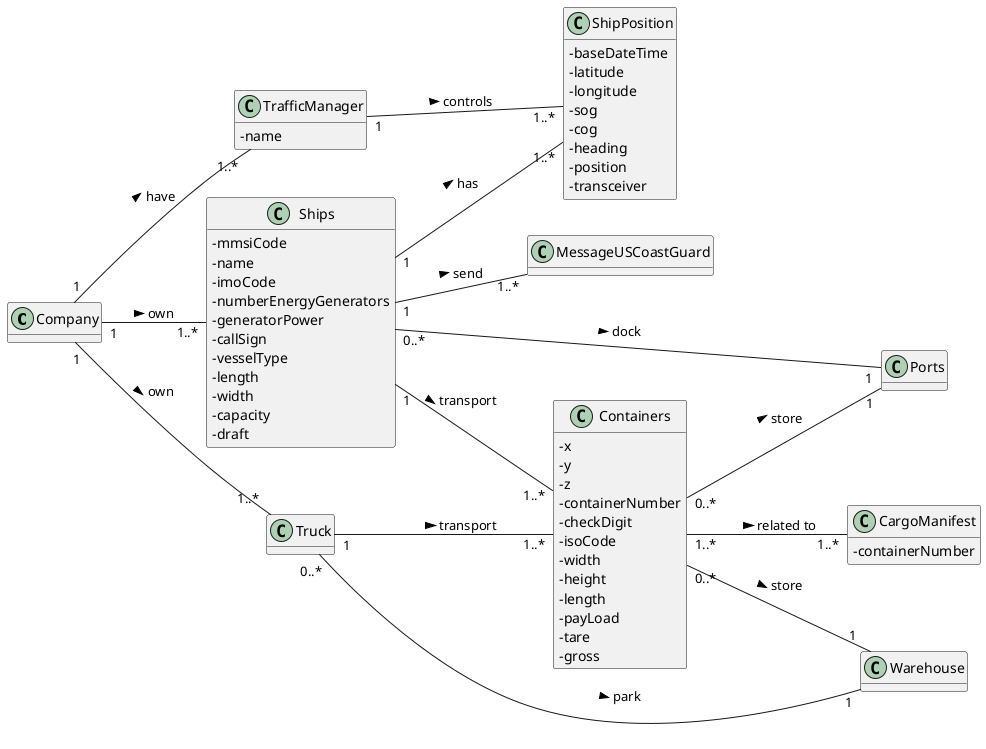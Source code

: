@startuml
'https://plantuml.com/class-diagram

hide methods
left to right direction
skinparam classAttributeIconSize 0

class Company {

}

class TrafficManager {
-name
}

class Containers {
-x
-y
-z
-containerNumber
-checkDigit
-isoCode
-width
-height
-length
-payLoad
-tare
-gross
}

class CargoManifest {
-containerNumber
}

class Ships {
-mmsiCode
-name
-imoCode
-numberEnergyGenerators
-generatorPower
-callSign
-vesselType
-length
-width
-capacity
-draft
}

class Ports {

}

class MessageUSCoastGuard {

}

class Truck {

}

class Warehouse {

}

class ShipPosition {
-baseDateTime
-latitude
-longitude
-sog
-cog
-heading
-position
-transceiver
}

Company "1"--"1..*" Ships: own >
Company "1"--"1..*" TrafficManager: have >
Company "1"--"1..*" Truck: own >

Containers "1..*"--"1..*" CargoManifest: related to >
Containers "0..*"--"1" Ports: store >
Containers "0..*"--"1" Warehouse: store >

Ships "1"--"1..*" Containers : transport >
Ships "1"--"1..*" MessageUSCoastGuard: send >
Ships "0..*"--"1" Ports: dock >
Ships "1" -- "1..*" ShipPosition : has >

TrafficManager "1" -- "1..*" ShipPosition : controls >
Truck "1"--"1..*" Containers : transport >
Truck "0..*"--"1" Warehouse: park >





@enduml
